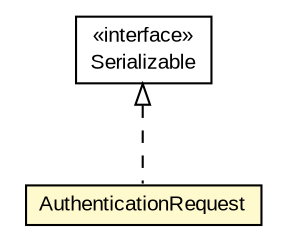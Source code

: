 #!/usr/local/bin/dot
#
# Class diagram 
# Generated by UMLGraph version R5_6-24-gf6e263 (http://www.umlgraph.org/)
#

digraph G {
	edge [fontname="arial",fontsize=10,labelfontname="arial",labelfontsize=10];
	node [fontname="arial",fontsize=10,shape=plaintext];
	nodesep=0.25;
	ranksep=0.5;
	// net.trajano.openidconnect.auth.AuthenticationRequest
	c1722 [label=<<table title="net.trajano.openidconnect.auth.AuthenticationRequest" border="0" cellborder="1" cellspacing="0" cellpadding="2" port="p" bgcolor="lemonChiffon" href="./AuthenticationRequest.html">
		<tr><td><table border="0" cellspacing="0" cellpadding="1">
<tr><td align="center" balign="center"> AuthenticationRequest </td></tr>
		</table></td></tr>
		</table>>, URL="./AuthenticationRequest.html", fontname="arial", fontcolor="black", fontsize=10.0];
	//net.trajano.openidconnect.auth.AuthenticationRequest implements java.io.Serializable
	c1816:p -> c1722:p [dir=back,arrowtail=empty,style=dashed];
	// java.io.Serializable
	c1816 [label=<<table title="java.io.Serializable" border="0" cellborder="1" cellspacing="0" cellpadding="2" port="p" href="http://java.sun.com/j2se/1.4.2/docs/api/java/io/Serializable.html">
		<tr><td><table border="0" cellspacing="0" cellpadding="1">
<tr><td align="center" balign="center"> &#171;interface&#187; </td></tr>
<tr><td align="center" balign="center"> Serializable </td></tr>
		</table></td></tr>
		</table>>, URL="http://java.sun.com/j2se/1.4.2/docs/api/java/io/Serializable.html", fontname="arial", fontcolor="black", fontsize=10.0];
}

